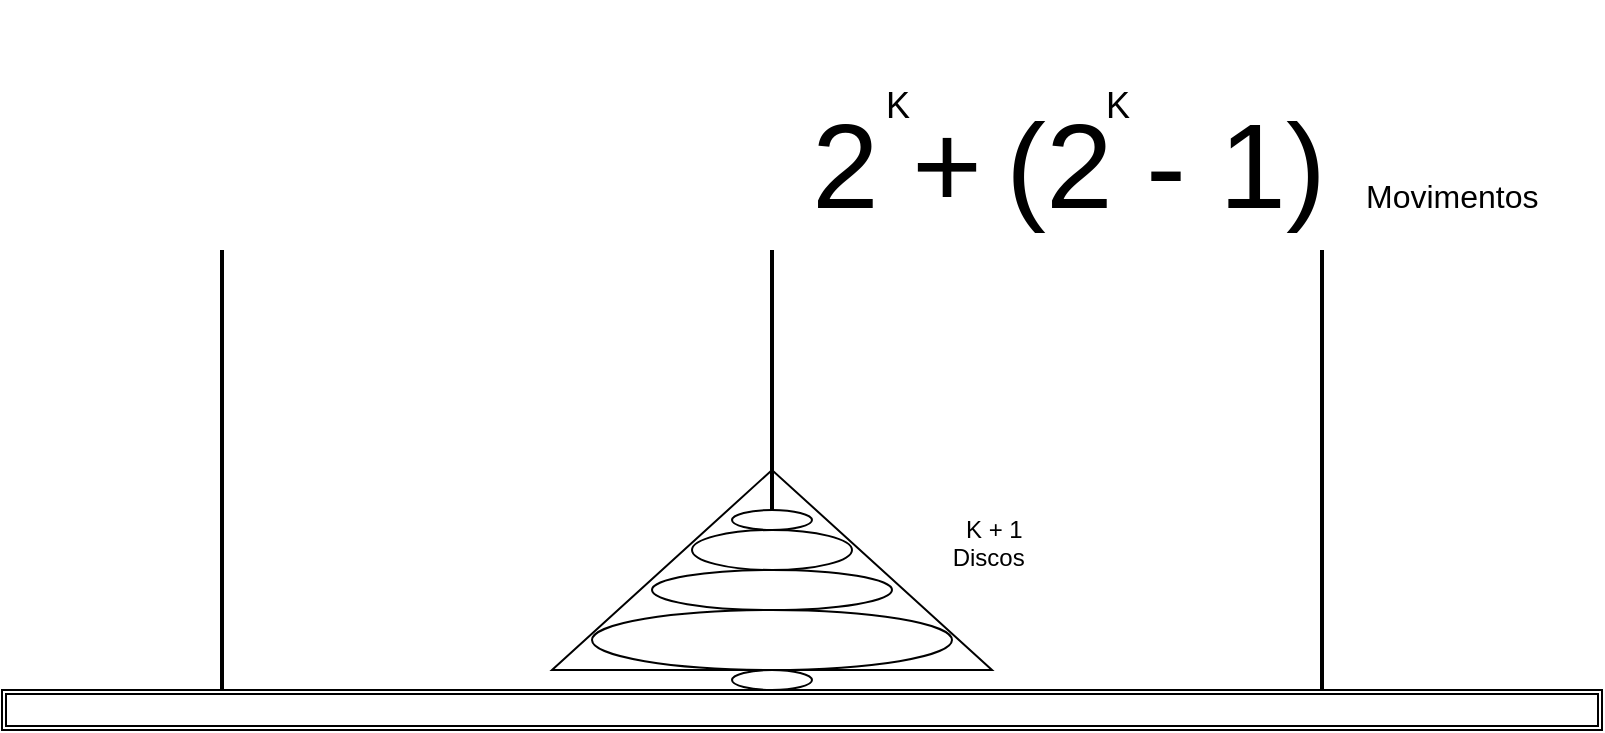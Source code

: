 <mxfile version="12.0.2" type="github" pages="1"><diagram id="zPWapUFMnyoXZQYXUlVn" name="Page-1"><mxGraphModel dx="1088" dy="551" grid="1" gridSize="10" guides="1" tooltips="1" connect="1" arrows="1" fold="1" page="1" pageScale="1" pageWidth="827" pageHeight="1169" math="0" shadow="0"><root><mxCell id="0"/><mxCell id="1" parent="0"/><mxCell id="PwSRu4FFq8xAJKAWcHH--12" value="" style="verticalLabelPosition=bottom;verticalAlign=top;html=1;shape=mxgraph.basic.acute_triangle;dx=0.5;" vertex="1" parent="1"><mxGeometry x="285" y="250" width="220" height="100" as="geometry"/></mxCell><mxCell id="PwSRu4FFq8xAJKAWcHH--1" value="" style="line;strokeWidth=2;direction=south;html=1;" vertex="1" parent="1"><mxGeometry x="115" y="140" width="10" height="220" as="geometry"/></mxCell><mxCell id="PwSRu4FFq8xAJKAWcHH--2" value="" style="line;strokeWidth=2;direction=south;html=1;" vertex="1" parent="1"><mxGeometry x="390" y="140" width="10" height="220" as="geometry"/></mxCell><mxCell id="PwSRu4FFq8xAJKAWcHH--3" value="" style="line;strokeWidth=2;direction=south;html=1;" vertex="1" parent="1"><mxGeometry x="665" y="140" width="10" height="220" as="geometry"/></mxCell><mxCell id="PwSRu4FFq8xAJKAWcHH--6" value="" style="ellipse;whiteSpace=wrap;html=1;" vertex="1" parent="1"><mxGeometry x="375" y="350" width="40" height="10" as="geometry"/></mxCell><mxCell id="PwSRu4FFq8xAJKAWcHH--7" value="" style="shape=ext;double=1;rounded=0;whiteSpace=wrap;html=1;" vertex="1" parent="1"><mxGeometry x="10" y="360" width="800" height="20" as="geometry"/></mxCell><mxCell id="PwSRu4FFq8xAJKAWcHH--8" value="" style="ellipse;whiteSpace=wrap;html=1;" vertex="1" parent="1"><mxGeometry x="305" y="320" width="180" height="30" as="geometry"/></mxCell><mxCell id="PwSRu4FFq8xAJKAWcHH--9" value="" style="ellipse;whiteSpace=wrap;html=1;" vertex="1" parent="1"><mxGeometry x="355" y="280" width="80" height="20" as="geometry"/></mxCell><mxCell id="PwSRu4FFq8xAJKAWcHH--10" value="" style="ellipse;whiteSpace=wrap;html=1;" vertex="1" parent="1"><mxGeometry x="335" y="300" width="120" height="20" as="geometry"/></mxCell><mxCell id="PwSRu4FFq8xAJKAWcHH--11" value="" style="ellipse;whiteSpace=wrap;html=1;" vertex="1" parent="1"><mxGeometry x="375" y="270" width="40" height="10" as="geometry"/></mxCell><mxCell id="PwSRu4FFq8xAJKAWcHH--13" value="&amp;nbsp; &amp;nbsp;K + 1&lt;br&gt;&amp;nbsp;Discos" style="text;html=1;resizable=0;points=[];autosize=1;align=left;verticalAlign=top;spacingTop=-4;" vertex="1" parent="1"><mxGeometry x="480" y="270" width="50" height="30" as="geometry"/></mxCell><mxCell id="PwSRu4FFq8xAJKAWcHH--24" value="(2 - 1)" style="text;html=1;resizable=0;points=[];autosize=1;align=left;verticalAlign=top;spacingTop=-4;fontSize=60;" vertex="1" parent="1"><mxGeometry x="510" y="60" width="180" height="70" as="geometry"/></mxCell><mxCell id="PwSRu4FFq8xAJKAWcHH--25" value="&lt;font style=&quot;font-size: 18px&quot;&gt;K&lt;/font&gt;" style="text;html=1;resizable=0;points=[];autosize=1;align=left;verticalAlign=top;spacingTop=-4;fontSize=60;" vertex="1" parent="1"><mxGeometry x="560" y="15" width="30" height="90" as="geometry"/></mxCell><mxCell id="PwSRu4FFq8xAJKAWcHH--27" value="&lt;span style=&quot;font-size: 16px&quot;&gt;Movimentos&lt;/span&gt;" style="text;html=1;resizable=0;points=[];autosize=1;align=left;verticalAlign=top;spacingTop=-4;fontSize=60;" vertex="1" parent="1"><mxGeometry x="690" y="60" width="100" height="90" as="geometry"/></mxCell><mxCell id="PwSRu4FFq8xAJKAWcHH--29" value="&lt;font style=&quot;font-size: 18px&quot;&gt;K&lt;/font&gt;" style="text;html=1;resizable=0;points=[];autosize=1;align=left;verticalAlign=top;spacingTop=-4;fontSize=60;" vertex="1" parent="1"><mxGeometry x="450" y="15" width="30" height="90" as="geometry"/></mxCell><mxCell id="PwSRu4FFq8xAJKAWcHH--30" value="2 +" style="text;html=1;resizable=0;points=[];autosize=1;align=left;verticalAlign=top;spacingTop=-4;fontSize=60;" vertex="1" parent="1"><mxGeometry x="413" y="60" width="100" height="70" as="geometry"/></mxCell></root></mxGraphModel></diagram></mxfile>